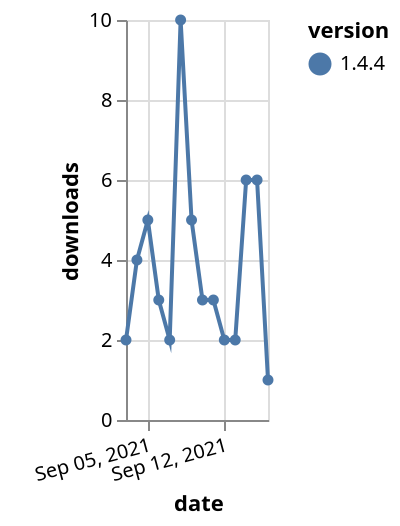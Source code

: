 {"$schema": "https://vega.github.io/schema/vega-lite/v5.json", "description": "A simple bar chart with embedded data.", "data": {"values": [{"date": "2021-09-03", "total": 5381, "delta": 2, "version": "1.4.4"}, {"date": "2021-09-04", "total": 5385, "delta": 4, "version": "1.4.4"}, {"date": "2021-09-05", "total": 5390, "delta": 5, "version": "1.4.4"}, {"date": "2021-09-06", "total": 5393, "delta": 3, "version": "1.4.4"}, {"date": "2021-09-07", "total": 5395, "delta": 2, "version": "1.4.4"}, {"date": "2021-09-08", "total": 5405, "delta": 10, "version": "1.4.4"}, {"date": "2021-09-09", "total": 5410, "delta": 5, "version": "1.4.4"}, {"date": "2021-09-10", "total": 5413, "delta": 3, "version": "1.4.4"}, {"date": "2021-09-11", "total": 5416, "delta": 3, "version": "1.4.4"}, {"date": "2021-09-12", "total": 5418, "delta": 2, "version": "1.4.4"}, {"date": "2021-09-13", "total": 5420, "delta": 2, "version": "1.4.4"}, {"date": "2021-09-14", "total": 5426, "delta": 6, "version": "1.4.4"}, {"date": "2021-09-15", "total": 5432, "delta": 6, "version": "1.4.4"}, {"date": "2021-09-16", "total": 5433, "delta": 1, "version": "1.4.4"}]}, "width": "container", "mark": {"type": "line", "point": {"filled": true}}, "encoding": {"x": {"field": "date", "type": "temporal", "timeUnit": "yearmonthdate", "title": "date", "axis": {"labelAngle": -15}}, "y": {"field": "delta", "type": "quantitative", "title": "downloads"}, "color": {"field": "version", "type": "nominal"}, "tooltip": {"field": "delta"}}}